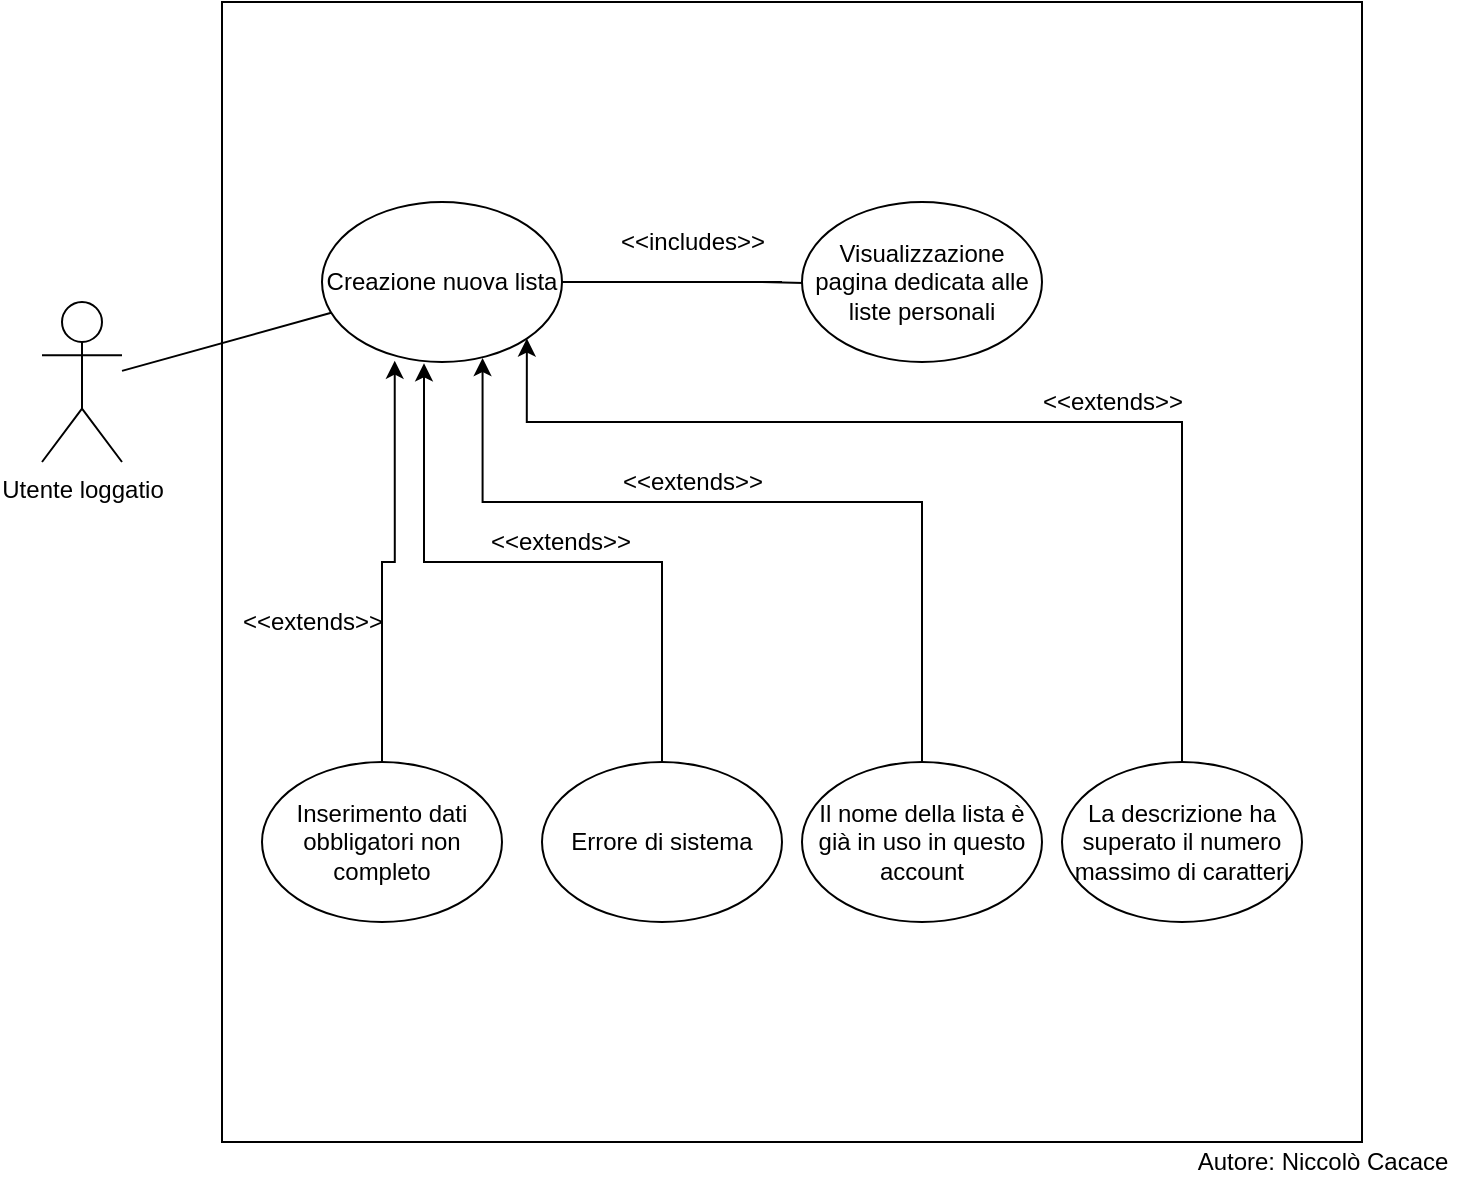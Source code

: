 <mxfile version="16.5.6" type="device"><diagram id="C5RBs43oDa-KdzZeNtuy" name="Page-1"><mxGraphModel dx="1278" dy="564" grid="1" gridSize="10" guides="1" tooltips="1" connect="1" arrows="1" fold="1" page="1" pageScale="1" pageWidth="827" pageHeight="1169" math="0" shadow="0"><root><mxCell id="WIyWlLk6GJQsqaUBKTNV-0"/><mxCell id="WIyWlLk6GJQsqaUBKTNV-1" parent="WIyWlLk6GJQsqaUBKTNV-0"/><mxCell id="3iNjdxz6NmIYlLGLPsqI-0" value="Utente loggatio&lt;br&gt;" style="shape=umlActor;verticalLabelPosition=bottom;verticalAlign=top;html=1;outlineConnect=0;" parent="WIyWlLk6GJQsqaUBKTNV-1" vertex="1"><mxGeometry x="110" y="330" width="40" height="80" as="geometry"/></mxCell><mxCell id="3iNjdxz6NmIYlLGLPsqI-1" value="" style="whiteSpace=wrap;html=1;aspect=fixed;" parent="WIyWlLk6GJQsqaUBKTNV-1" vertex="1"><mxGeometry x="200" y="180" width="570" height="570" as="geometry"/></mxCell><mxCell id="3iNjdxz6NmIYlLGLPsqI-7" value="" style="edgeStyle=orthogonalEdgeStyle;rounded=0;orthogonalLoop=1;jettySize=auto;html=1;startArrow=none;" parent="WIyWlLk6GJQsqaUBKTNV-1" target="3iNjdxz6NmIYlLGLPsqI-3" edge="1"><mxGeometry relative="1" as="geometry"><mxPoint x="470" y="320" as="sourcePoint"/></mxGeometry></mxCell><mxCell id="3iNjdxz6NmIYlLGLPsqI-2" value="Creazione nuova lista" style="ellipse;whiteSpace=wrap;html=1;" parent="WIyWlLk6GJQsqaUBKTNV-1" vertex="1"><mxGeometry x="250" y="280" width="120" height="80" as="geometry"/></mxCell><mxCell id="3iNjdxz6NmIYlLGLPsqI-3" value="Visualizzazione pagina dedicata alle liste personali" style="ellipse;whiteSpace=wrap;html=1;" parent="WIyWlLk6GJQsqaUBKTNV-1" vertex="1"><mxGeometry x="490" y="280" width="120" height="80" as="geometry"/></mxCell><mxCell id="3iNjdxz6NmIYlLGLPsqI-13" value="" style="edgeStyle=orthogonalEdgeStyle;rounded=0;orthogonalLoop=1;jettySize=auto;html=1;entryX=0.303;entryY=0.992;entryDx=0;entryDy=0;entryPerimeter=0;" parent="WIyWlLk6GJQsqaUBKTNV-1" source="3iNjdxz6NmIYlLGLPsqI-9" target="3iNjdxz6NmIYlLGLPsqI-2" edge="1"><mxGeometry relative="1" as="geometry"/></mxCell><mxCell id="3iNjdxz6NmIYlLGLPsqI-9" value="Inserimento dati obbligatori non completo" style="ellipse;whiteSpace=wrap;html=1;" parent="WIyWlLk6GJQsqaUBKTNV-1" vertex="1"><mxGeometry x="220" y="560" width="120" height="80" as="geometry"/></mxCell><mxCell id="3iNjdxz6NmIYlLGLPsqI-24" style="edgeStyle=orthogonalEdgeStyle;rounded=0;orthogonalLoop=1;jettySize=auto;html=1;entryX=0.425;entryY=1.008;entryDx=0;entryDy=0;entryPerimeter=0;" parent="WIyWlLk6GJQsqaUBKTNV-1" source="3iNjdxz6NmIYlLGLPsqI-11" target="3iNjdxz6NmIYlLGLPsqI-2" edge="1"><mxGeometry relative="1" as="geometry"/></mxCell><mxCell id="3iNjdxz6NmIYlLGLPsqI-11" value="Errore di sistema" style="ellipse;whiteSpace=wrap;html=1;" parent="WIyWlLk6GJQsqaUBKTNV-1" vertex="1"><mxGeometry x="360" y="560" width="120" height="80" as="geometry"/></mxCell><mxCell id="3iNjdxz6NmIYlLGLPsqI-14" value="" style="edgeStyle=orthogonalEdgeStyle;rounded=0;orthogonalLoop=1;jettySize=auto;html=1;endArrow=none;" parent="WIyWlLk6GJQsqaUBKTNV-1" source="3iNjdxz6NmIYlLGLPsqI-2" edge="1"><mxGeometry relative="1" as="geometry"><mxPoint x="370" y="320" as="sourcePoint"/><mxPoint x="480" y="320" as="targetPoint"/></mxGeometry></mxCell><mxCell id="3iNjdxz6NmIYlLGLPsqI-15" value="&amp;lt;&amp;lt;includes&amp;gt;&amp;gt;" style="text;html=1;resizable=0;autosize=1;align=center;verticalAlign=middle;points=[];fillColor=none;strokeColor=none;rounded=0;" parent="WIyWlLk6GJQsqaUBKTNV-1" vertex="1"><mxGeometry x="390" y="290" width="90" height="20" as="geometry"/></mxCell><mxCell id="3iNjdxz6NmIYlLGLPsqI-16" value="&amp;lt;&amp;lt;extends&amp;gt;&amp;gt;" style="text;html=1;resizable=0;autosize=1;align=center;verticalAlign=middle;points=[];fillColor=none;strokeColor=none;rounded=0;" parent="WIyWlLk6GJQsqaUBKTNV-1" vertex="1"><mxGeometry x="324" y="440" width="90" height="20" as="geometry"/></mxCell><mxCell id="3iNjdxz6NmIYlLGLPsqI-17" value="&amp;lt;&amp;lt;extends&amp;gt;&amp;gt;" style="text;html=1;resizable=0;autosize=1;align=center;verticalAlign=middle;points=[];fillColor=none;strokeColor=none;rounded=0;" parent="WIyWlLk6GJQsqaUBKTNV-1" vertex="1"><mxGeometry x="200" y="480" width="90" height="20" as="geometry"/></mxCell><mxCell id="3iNjdxz6NmIYlLGLPsqI-19" value="" style="endArrow=none;html=1;rounded=0;" parent="WIyWlLk6GJQsqaUBKTNV-1" source="3iNjdxz6NmIYlLGLPsqI-0" target="3iNjdxz6NmIYlLGLPsqI-2" edge="1"><mxGeometry width="50" height="50" relative="1" as="geometry"><mxPoint x="160" y="360" as="sourcePoint"/><mxPoint x="210" y="310" as="targetPoint"/></mxGeometry></mxCell><mxCell id="3iNjdxz6NmIYlLGLPsqI-32" style="edgeStyle=orthogonalEdgeStyle;rounded=0;orthogonalLoop=1;jettySize=auto;html=1;entryX=1;entryY=1;entryDx=0;entryDy=0;" parent="WIyWlLk6GJQsqaUBKTNV-1" source="3iNjdxz6NmIYlLGLPsqI-27" target="3iNjdxz6NmIYlLGLPsqI-2" edge="1"><mxGeometry relative="1" as="geometry"><Array as="points"><mxPoint x="680" y="390"/><mxPoint x="352" y="390"/></Array></mxGeometry></mxCell><mxCell id="3iNjdxz6NmIYlLGLPsqI-27" value="La descrizione ha superato il numero massimo di caratteri" style="ellipse;whiteSpace=wrap;html=1;" parent="WIyWlLk6GJQsqaUBKTNV-1" vertex="1"><mxGeometry x="620" y="560" width="120" height="80" as="geometry"/></mxCell><mxCell id="3iNjdxz6NmIYlLGLPsqI-30" style="edgeStyle=orthogonalEdgeStyle;rounded=0;orthogonalLoop=1;jettySize=auto;html=1;entryX=0.669;entryY=0.975;entryDx=0;entryDy=0;entryPerimeter=0;" parent="WIyWlLk6GJQsqaUBKTNV-1" source="3iNjdxz6NmIYlLGLPsqI-28" target="3iNjdxz6NmIYlLGLPsqI-2" edge="1"><mxGeometry relative="1" as="geometry"><Array as="points"><mxPoint x="550" y="430"/><mxPoint x="330" y="430"/></Array></mxGeometry></mxCell><mxCell id="3iNjdxz6NmIYlLGLPsqI-28" value="Il nome della lista è già in uso in questo account" style="ellipse;whiteSpace=wrap;html=1;" parent="WIyWlLk6GJQsqaUBKTNV-1" vertex="1"><mxGeometry x="490" y="560" width="120" height="80" as="geometry"/></mxCell><mxCell id="3iNjdxz6NmIYlLGLPsqI-31" value="&amp;lt;&amp;lt;extends&amp;gt;&amp;gt;" style="text;html=1;resizable=0;autosize=1;align=center;verticalAlign=middle;points=[];fillColor=none;strokeColor=none;rounded=0;" parent="WIyWlLk6GJQsqaUBKTNV-1" vertex="1"><mxGeometry x="390" y="410" width="90" height="20" as="geometry"/></mxCell><mxCell id="3iNjdxz6NmIYlLGLPsqI-33" value="&amp;lt;&amp;lt;extends&amp;gt;&amp;gt;" style="text;html=1;resizable=0;autosize=1;align=center;verticalAlign=middle;points=[];fillColor=none;strokeColor=none;rounded=0;" parent="WIyWlLk6GJQsqaUBKTNV-1" vertex="1"><mxGeometry x="600" y="370" width="90" height="20" as="geometry"/></mxCell><mxCell id="rBtwbLrDoLfMbSZIuD3_-0" value="Autore: Niccolò Cacace" style="text;html=1;align=center;verticalAlign=middle;resizable=0;points=[];autosize=1;strokeColor=none;fillColor=none;" vertex="1" parent="WIyWlLk6GJQsqaUBKTNV-1"><mxGeometry x="680" y="750" width="140" height="20" as="geometry"/></mxCell></root></mxGraphModel></diagram></mxfile>